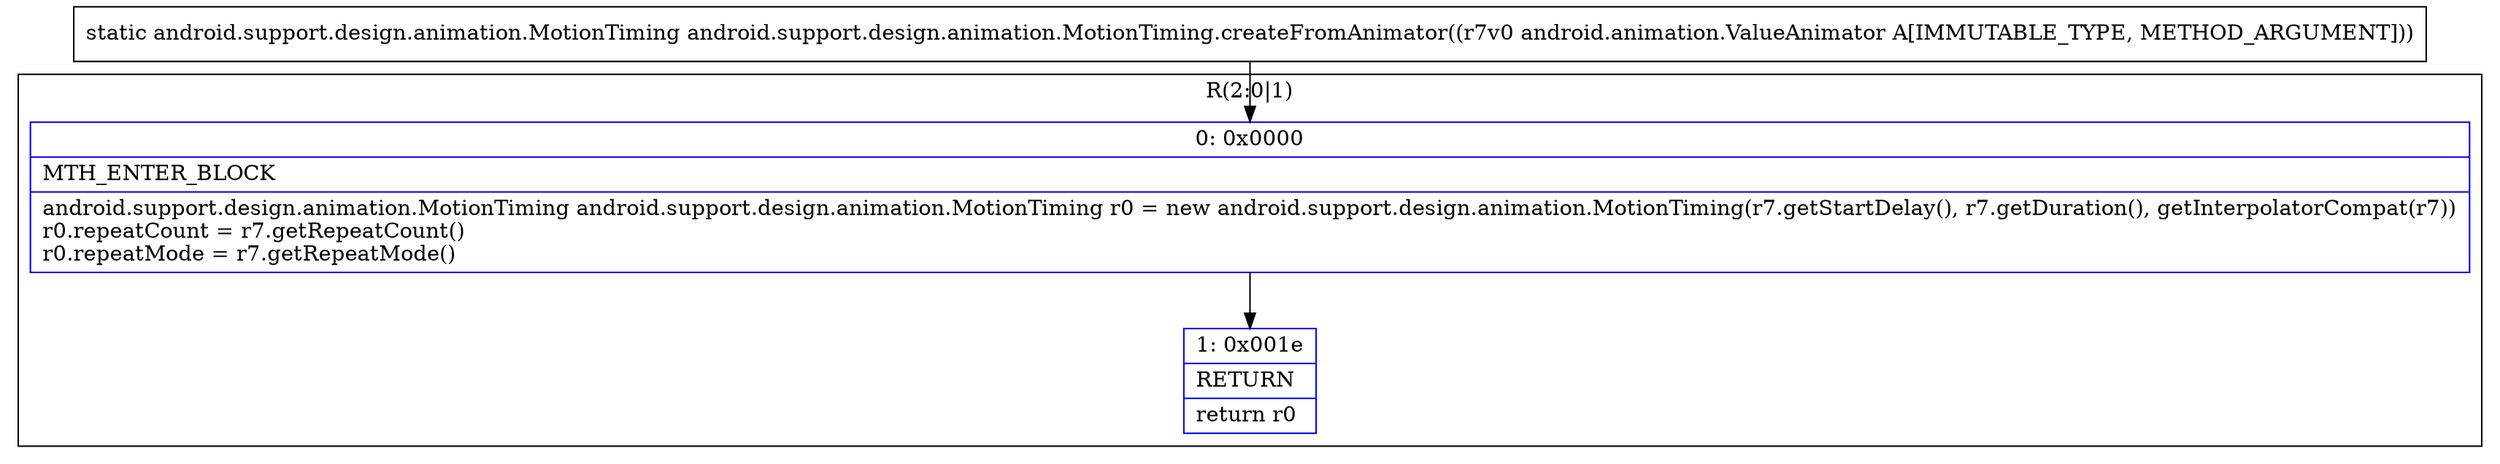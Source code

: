 digraph "CFG forandroid.support.design.animation.MotionTiming.createFromAnimator(Landroid\/animation\/ValueAnimator;)Landroid\/support\/design\/animation\/MotionTiming;" {
subgraph cluster_Region_62708352 {
label = "R(2:0|1)";
node [shape=record,color=blue];
Node_0 [shape=record,label="{0\:\ 0x0000|MTH_ENTER_BLOCK\l|android.support.design.animation.MotionTiming android.support.design.animation.MotionTiming r0 = new android.support.design.animation.MotionTiming(r7.getStartDelay(), r7.getDuration(), getInterpolatorCompat(r7))\lr0.repeatCount = r7.getRepeatCount()\lr0.repeatMode = r7.getRepeatMode()\l}"];
Node_1 [shape=record,label="{1\:\ 0x001e|RETURN\l|return r0\l}"];
}
MethodNode[shape=record,label="{static android.support.design.animation.MotionTiming android.support.design.animation.MotionTiming.createFromAnimator((r7v0 android.animation.ValueAnimator A[IMMUTABLE_TYPE, METHOD_ARGUMENT])) }"];
MethodNode -> Node_0;
Node_0 -> Node_1;
}

